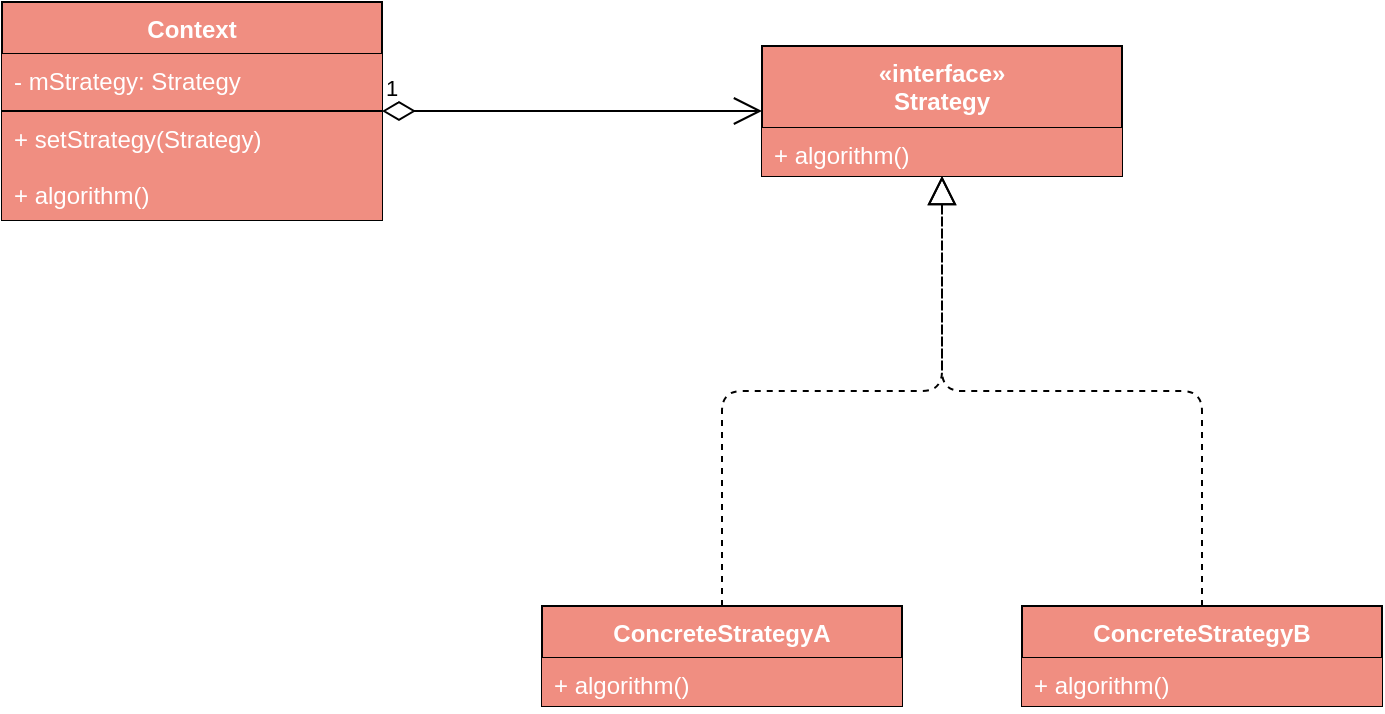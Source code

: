 <mxfile version="12.4.7" type="github">
  <diagram id="Cl-hovkklDRndcv36lkq" name="Page-1">
    <mxGraphModel dx="1186" dy="741" grid="1" gridSize="10" guides="1" tooltips="1" connect="1" arrows="1" fold="1" page="1" pageScale="1" pageWidth="827" pageHeight="1169" math="0" shadow="0">
      <root>
        <mxCell id="0"/>
        <mxCell id="1" parent="0"/>
        <mxCell id="XYXfa_4oh567bAXvDtGd-1" value="«interface»&#xa;Strategy" style="swimlane;fontStyle=1;align=center;verticalAlign=top;childLayout=stackLayout;horizontal=1;startSize=41;horizontalStack=0;resizeParent=1;resizeParentMax=0;resizeLast=0;collapsible=1;marginBottom=0;fillColor=#F08E81;fontColor=#FFFFFF;" vertex="1" parent="1">
          <mxGeometry x="460" y="160" width="180" height="65" as="geometry"/>
        </mxCell>
        <mxCell id="XYXfa_4oh567bAXvDtGd-2" value="+ algorithm()&#xa;" style="text;strokeColor=none;fillColor=#F08E81;align=left;verticalAlign=top;spacingLeft=4;spacingRight=4;overflow=hidden;rotatable=0;points=[[0,0.5],[1,0.5]];portConstraint=eastwest;fontColor=#FFFFFF;" vertex="1" parent="XYXfa_4oh567bAXvDtGd-1">
          <mxGeometry y="41" width="180" height="24" as="geometry"/>
        </mxCell>
        <mxCell id="XYXfa_4oh567bAXvDtGd-4" value="ConcreteStrategyA" style="swimlane;fontStyle=1;align=center;verticalAlign=top;childLayout=stackLayout;horizontal=1;startSize=26;horizontalStack=0;resizeParent=1;resizeParentMax=0;resizeLast=0;collapsible=1;marginBottom=0;fillColor=#F08E81;fontColor=#FFFFFF;" vertex="1" parent="1">
          <mxGeometry x="350" y="440" width="180" height="50" as="geometry"/>
        </mxCell>
        <mxCell id="XYXfa_4oh567bAXvDtGd-5" value="+ algorithm()&#xa;" style="text;strokeColor=none;fillColor=#F08E81;align=left;verticalAlign=top;spacingLeft=4;spacingRight=4;overflow=hidden;rotatable=0;points=[[0,0.5],[1,0.5]];portConstraint=eastwest;fontColor=#FFFFFF;" vertex="1" parent="XYXfa_4oh567bAXvDtGd-4">
          <mxGeometry y="26" width="180" height="24" as="geometry"/>
        </mxCell>
        <mxCell id="XYXfa_4oh567bAXvDtGd-7" value="ConcreteStrategyB" style="swimlane;fontStyle=1;align=center;verticalAlign=top;childLayout=stackLayout;horizontal=1;startSize=26;horizontalStack=0;resizeParent=1;resizeParentMax=0;resizeLast=0;collapsible=1;marginBottom=0;fillColor=#F08E81;fontColor=#FFFFFF;" vertex="1" parent="1">
          <mxGeometry x="590" y="440" width="180" height="50" as="geometry"/>
        </mxCell>
        <mxCell id="XYXfa_4oh567bAXvDtGd-8" value="+ algorithm()&#xa;" style="text;strokeColor=none;fillColor=#F08E81;align=left;verticalAlign=top;spacingLeft=4;spacingRight=4;overflow=hidden;rotatable=0;points=[[0,0.5],[1,0.5]];portConstraint=eastwest;fontColor=#FFFFFF;" vertex="1" parent="XYXfa_4oh567bAXvDtGd-7">
          <mxGeometry y="26" width="180" height="24" as="geometry"/>
        </mxCell>
        <mxCell id="XYXfa_4oh567bAXvDtGd-18" value="" style="endArrow=block;dashed=1;endFill=0;endSize=12;html=1;fontColor=#000000;entryX=0.5;entryY=1;entryDx=0;entryDy=0;exitX=0.5;exitY=0;exitDx=0;exitDy=0;edgeStyle=orthogonalEdgeStyle;" edge="1" parent="1" source="XYXfa_4oh567bAXvDtGd-4" target="XYXfa_4oh567bAXvDtGd-1">
          <mxGeometry width="160" relative="1" as="geometry">
            <mxPoint x="140" y="400" as="sourcePoint"/>
            <mxPoint x="300" y="400" as="targetPoint"/>
          </mxGeometry>
        </mxCell>
        <mxCell id="XYXfa_4oh567bAXvDtGd-19" value="" style="endArrow=block;dashed=1;endFill=0;endSize=12;html=1;fontColor=#000000;entryX=0.5;entryY=1;entryDx=0;entryDy=0;exitX=0.5;exitY=0;exitDx=0;exitDy=0;edgeStyle=orthogonalEdgeStyle;" edge="1" parent="1" source="XYXfa_4oh567bAXvDtGd-7" target="XYXfa_4oh567bAXvDtGd-1">
          <mxGeometry width="160" relative="1" as="geometry">
            <mxPoint x="200" y="430" as="sourcePoint"/>
            <mxPoint x="360" y="430" as="targetPoint"/>
          </mxGeometry>
        </mxCell>
        <mxCell id="XYXfa_4oh567bAXvDtGd-20" value="Context" style="swimlane;fontStyle=1;align=center;verticalAlign=top;childLayout=stackLayout;horizontal=1;startSize=26;horizontalStack=0;resizeParent=1;resizeParentMax=0;resizeLast=0;collapsible=1;marginBottom=0;fillColor=#F08E81;fontColor=#FFFFFF;" vertex="1" parent="1">
          <mxGeometry x="80" y="138" width="190" height="109" as="geometry"/>
        </mxCell>
        <mxCell id="XYXfa_4oh567bAXvDtGd-26" value="- mStrategy: Strategy&#xa;" style="text;strokeColor=none;fillColor=#F08E81;align=left;verticalAlign=top;spacingLeft=4;spacingRight=4;overflow=hidden;rotatable=0;points=[[0,0.5],[1,0.5]];portConstraint=eastwest;fontColor=#FFFFFF;" vertex="1" parent="XYXfa_4oh567bAXvDtGd-20">
          <mxGeometry y="26" width="190" height="28" as="geometry"/>
        </mxCell>
        <mxCell id="XYXfa_4oh567bAXvDtGd-27" value="" style="line;strokeWidth=1;fillColor=none;align=left;verticalAlign=middle;spacingTop=-1;spacingLeft=3;spacingRight=3;rotatable=0;labelPosition=right;points=[];portConstraint=eastwest;fontColor=#000000;" vertex="1" parent="XYXfa_4oh567bAXvDtGd-20">
          <mxGeometry y="54" width="190" height="1" as="geometry"/>
        </mxCell>
        <mxCell id="XYXfa_4oh567bAXvDtGd-23" value="+ setStrategy(Strategy)&#xa;" style="text;strokeColor=none;fillColor=#F08E81;align=left;verticalAlign=top;spacingLeft=4;spacingRight=4;overflow=hidden;rotatable=0;points=[[0,0.5],[1,0.5]];portConstraint=eastwest;fontColor=#FFFFFF;" vertex="1" parent="XYXfa_4oh567bAXvDtGd-20">
          <mxGeometry y="55" width="190" height="28" as="geometry"/>
        </mxCell>
        <mxCell id="XYXfa_4oh567bAXvDtGd-24" value="+ algorithm()&#xa;" style="text;strokeColor=none;fillColor=#F08E81;align=left;verticalAlign=top;spacingLeft=4;spacingRight=4;overflow=hidden;rotatable=0;points=[[0,0.5],[1,0.5]];portConstraint=eastwest;fontColor=#FFFFFF;" vertex="1" parent="XYXfa_4oh567bAXvDtGd-20">
          <mxGeometry y="83" width="190" height="26" as="geometry"/>
        </mxCell>
        <mxCell id="XYXfa_4oh567bAXvDtGd-25" value="1" style="endArrow=open;html=1;endSize=12;startArrow=diamondThin;startSize=14;startFill=0;edgeStyle=orthogonalEdgeStyle;align=left;verticalAlign=bottom;fontColor=#000000;exitX=1;exitY=0.5;exitDx=0;exitDy=0;entryX=0;entryY=0.5;entryDx=0;entryDy=0;" edge="1" parent="1" source="XYXfa_4oh567bAXvDtGd-20" target="XYXfa_4oh567bAXvDtGd-1">
          <mxGeometry x="-1" y="3" relative="1" as="geometry">
            <mxPoint x="300" y="192" as="sourcePoint"/>
            <mxPoint x="420" y="192" as="targetPoint"/>
          </mxGeometry>
        </mxCell>
      </root>
    </mxGraphModel>
  </diagram>
</mxfile>
